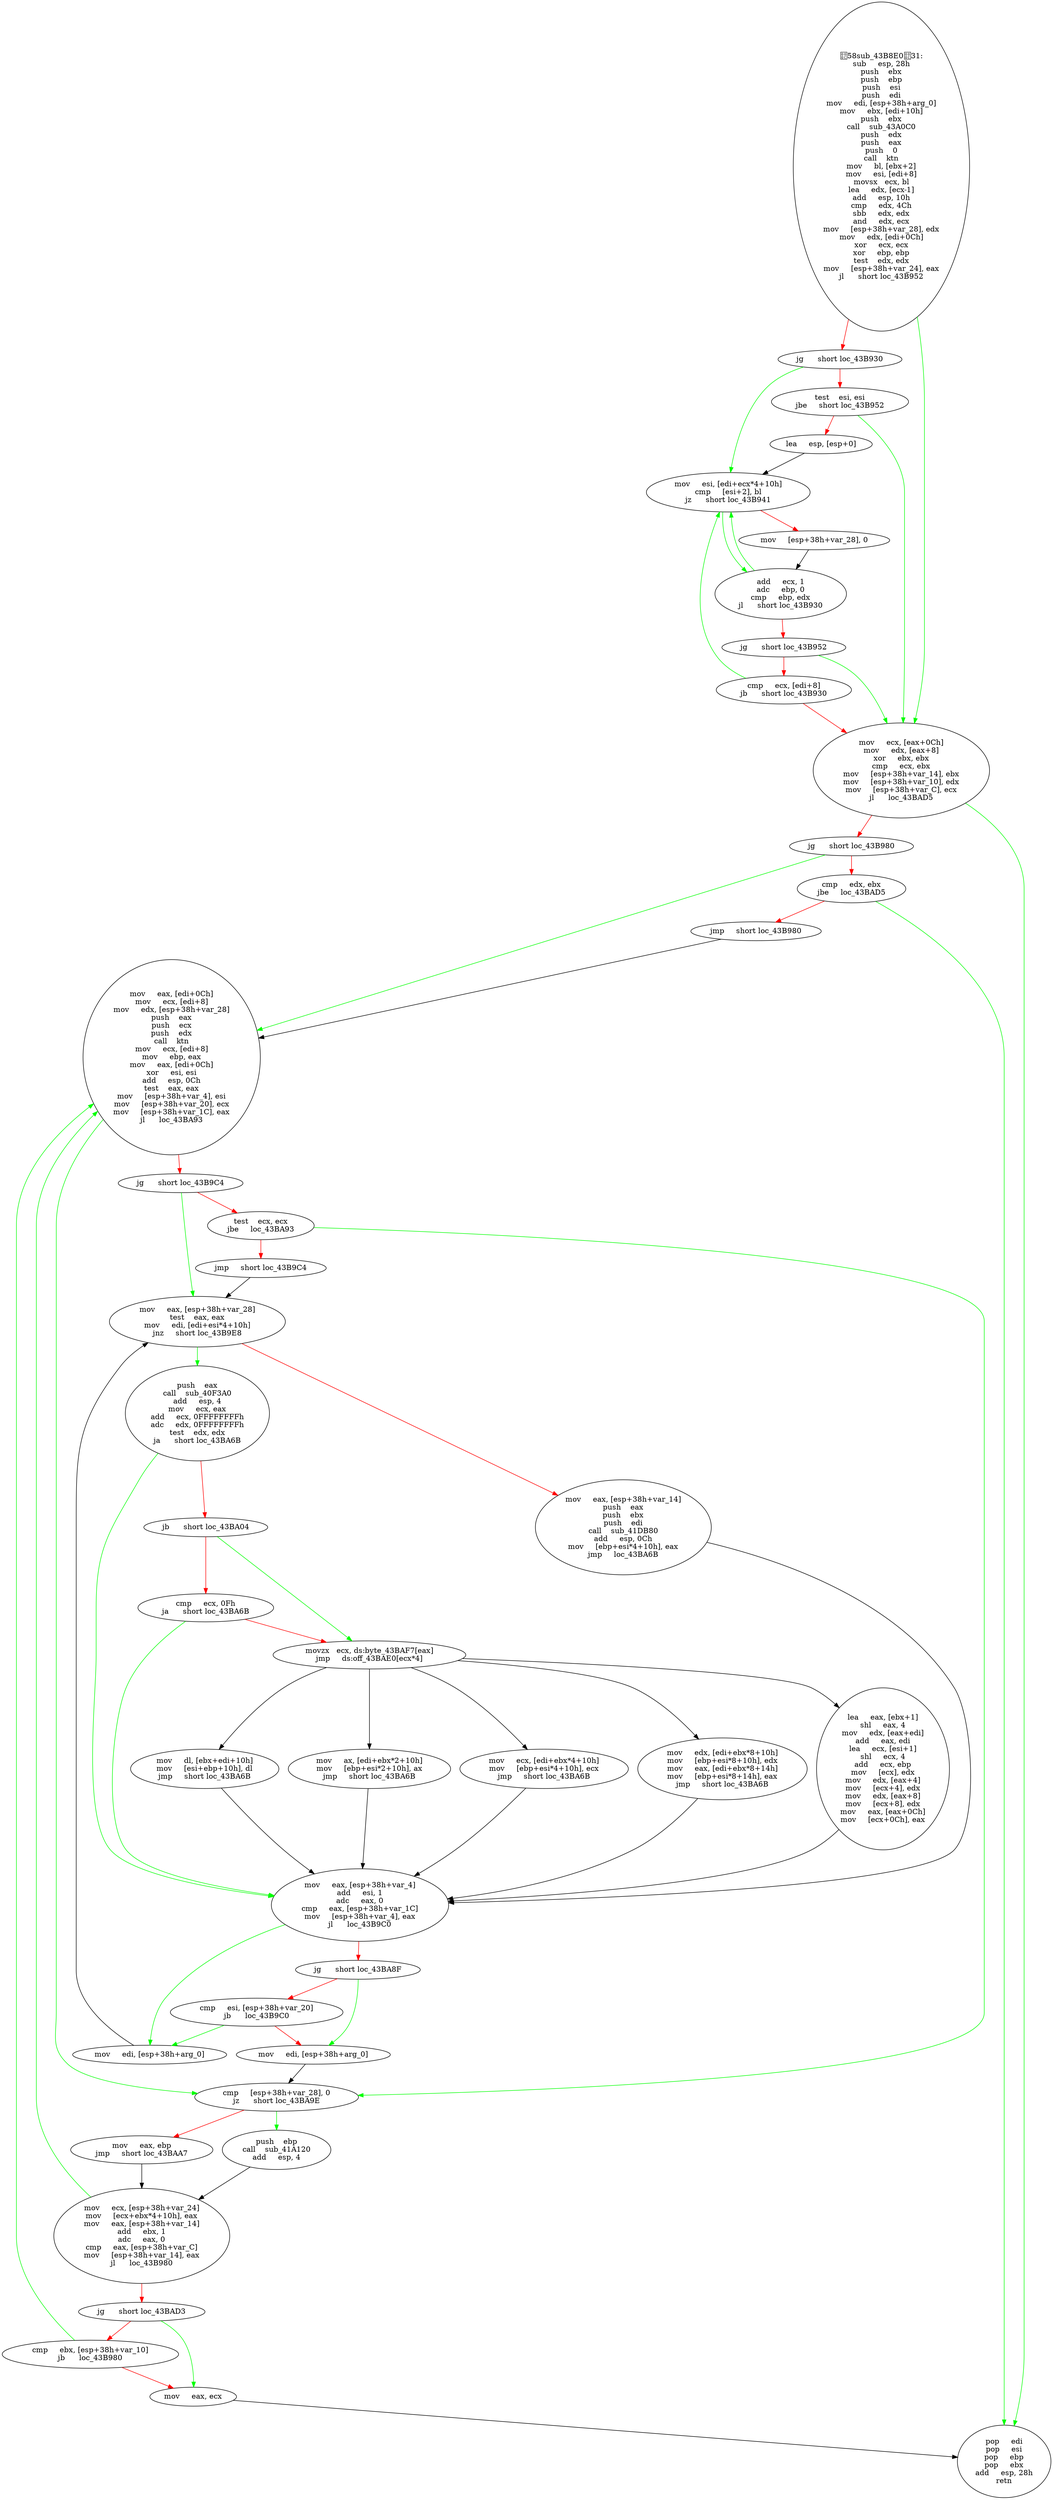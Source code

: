 digraph G{
Node0 [label = "58sub_43B8E031:
sub     esp, 28h
push    ebx
push    ebp
push    esi
push    edi
mov     edi, [esp+38h+arg_0]
mov     ebx, [edi+10h]
push    ebx
call    sub_43A0C0
push    edx
push    eax
push    0
call    ktn
mov     bl, [ebx+2]
mov     esi, [edi+8]
movsx   ecx, bl
lea     edx, [ecx-1]
add     esp, 10h
cmp     edx, 4Ch
sbb     edx, edx
and     edx, ecx
mov     [esp+38h+var_28], edx
mov     edx, [edi+0Ch]
xor     ecx, ecx
xor     ebp, ebp
test    edx, edx
mov     [esp+38h+var_24], eax
jl      short loc_43B952"]
Node1 [label = "jg      short loc_43B930"]
Node2 [label = "test    esi, esi
jbe     short loc_43B952"]
Node3 [label = "lea     esp, [esp+0]"]
Node4 [label = "mov     esi, [edi+ecx*4+10h]
cmp     [esi+2], bl
jz      short loc_43B941"]
Node5 [label = "mov     [esp+38h+var_28], 0"]
Node6 [label = "add     ecx, 1
adc     ebp, 0
cmp     ebp, edx
jl      short loc_43B930"]
Node7 [label = "jg      short loc_43B952"]
Node8 [label = "cmp     ecx, [edi+8]
jb      short loc_43B930"]
Node9 [label = "mov     ecx, [eax+0Ch]
mov     edx, [eax+8]
xor     ebx, ebx
cmp     ecx, ebx
mov     [esp+38h+var_14], ebx
mov     [esp+38h+var_10], edx
mov     [esp+38h+var_C], ecx
jl      loc_43BAD5"]
Node10 [label = "jg      short loc_43B980"]
Node11 [label = "cmp     edx, ebx
jbe     loc_43BAD5"]
Node12 [label = "jmp     short loc_43B980"]
Node13 [label = "mov     eax, [edi+0Ch]
mov     ecx, [edi+8]
mov     edx, [esp+38h+var_28]
push    eax
push    ecx
push    edx
call    ktn
mov     ecx, [edi+8]
mov     ebp, eax
mov     eax, [edi+0Ch]
xor     esi, esi
add     esp, 0Ch
test    eax, eax
mov     [esp+38h+var_4], esi
mov     [esp+38h+var_20], ecx
mov     [esp+38h+var_1C], eax
jl      loc_43BA93"]
Node14 [label = "jg      short loc_43B9C4"]
Node15 [label = "test    ecx, ecx
jbe     loc_43BA93"]
Node16 [label = "jmp     short loc_43B9C4"]
Node17 [label = "mov     edi, [esp+38h+arg_0]"]
Node18 [label = "mov     eax, [esp+38h+var_28]
test    eax, eax
mov     edi, [edi+esi*4+10h]
jnz     short loc_43B9E8"]
Node19 [label = "mov     eax, [esp+38h+var_14]
push    eax
push    ebx
push    edi
call    sub_41DB80
add     esp, 0Ch
mov     [ebp+esi*4+10h], eax
jmp     loc_43BA6B"]
Node20 [label = "push    eax
call    sub_40F3A0
add     esp, 4
mov     ecx, eax
add     ecx, 0FFFFFFFFh
adc     edx, 0FFFFFFFFh
test    edx, edx
ja      short loc_43BA6B"]
Node21 [label = "jb      short loc_43BA04"]
Node22 [label = "cmp     ecx, 0Fh
ja      short loc_43BA6B"]
Node23 [label = "movzx   ecx, ds:byte_43BAF7[eax]
jmp     ds:off_43BAE0[ecx*4]"]
Node24 [label = "mov     dl, [ebx+edi+10h]
mov     [esi+ebp+10h], dl
jmp     short loc_43BA6B"]
Node25 [label = "mov     ax, [edi+ebx*2+10h]
mov     [ebp+esi*2+10h], ax
jmp     short loc_43BA6B"]
Node26 [label = "mov     ecx, [edi+ebx*4+10h]
mov     [ebp+esi*4+10h], ecx
jmp     short loc_43BA6B"]
Node27 [label = "mov     edx, [edi+ebx*8+10h]
mov     [ebp+esi*8+10h], edx
mov     eax, [edi+ebx*8+14h]
mov     [ebp+esi*8+14h], eax
jmp     short loc_43BA6B"]
Node28 [label = "lea     eax, [ebx+1]
shl     eax, 4
mov     edx, [eax+edi]
add     eax, edi
lea     ecx, [esi+1]
shl     ecx, 4
add     ecx, ebp
mov     [ecx], edx
mov     edx, [eax+4]
mov     [ecx+4], edx
mov     edx, [eax+8]
mov     [ecx+8], edx
mov     eax, [eax+0Ch]
mov     [ecx+0Ch], eax"]
Node29 [label = "mov     eax, [esp+38h+var_4]
add     esi, 1
adc     eax, 0
cmp     eax, [esp+38h+var_1C]
mov     [esp+38h+var_4], eax
jl      loc_43B9C0"]
Node30 [label = "jg      short loc_43BA8F"]
Node31 [label = "cmp     esi, [esp+38h+var_20]
jb      loc_43B9C0"]
Node32 [label = "mov     edi, [esp+38h+arg_0]"]
Node33 [label = "cmp     [esp+38h+var_28], 0
jz      short loc_43BA9E"]
Node34 [label = "mov     eax, ebp
jmp     short loc_43BAA7"]
Node35 [label = "push    ebp
call    sub_41A120
add     esp, 4"]
Node36 [label = "mov     ecx, [esp+38h+var_24]
mov     [ecx+ebx*4+10h], eax
mov     eax, [esp+38h+var_14]
add     ebx, 1
adc     eax, 0
cmp     eax, [esp+38h+var_C]
mov     [esp+38h+var_14], eax
jl      loc_43B980"]
Node37 [label = "jg      short loc_43BAD3"]
Node38 [label = "cmp     ebx, [esp+38h+var_10]
jb      loc_43B980"]
Node39 [label = "mov     eax, ecx"]
Node40 [label = "pop     edi
pop     esi
pop     ebp
pop     ebx
add     esp, 28h
retn"]
Node0 -> Node1 [color = "red"]
Node0 -> Node9 [color = "green"]
Node1 -> Node2 [color = "red"]
Node1 -> Node4 [color = "green"]
Node2 -> Node3 [color = "red"]
Node2 -> Node9 [color = "green"]
Node3 -> Node4 [color = "black"]
Node4 -> Node5 [color = "red"]
Node4 -> Node6 [color = "green"]
Node5 -> Node6 [color = "black"]
Node6 -> Node4 [color = "green"]
Node6 -> Node7 [color = "red"]
Node7 -> Node8 [color = "red"]
Node7 -> Node9 [color = "green"]
Node8 -> Node4 [color = "green"]
Node8 -> Node9 [color = "red"]
Node9 -> Node10 [color = "red"]
Node9 -> Node40 [color = "green"]
Node10 -> Node11 [color = "red"]
Node10 -> Node13 [color = "green"]
Node11 -> Node12 [color = "red"]
Node11 -> Node40 [color = "green"]
Node12 -> Node13 [color = "black"]
Node13 -> Node14 [color = "red"]
Node13 -> Node33 [color = "green"]
Node14 -> Node15 [color = "red"]
Node14 -> Node18 [color = "green"]
Node15 -> Node16 [color = "red"]
Node15 -> Node33 [color = "green"]
Node16 -> Node18 [color = "black"]
Node17 -> Node18 [color = "black"]
Node18 -> Node19 [color = "red"]
Node18 -> Node20 [color = "green"]
Node19 -> Node29 [color = "black"]
Node20 -> Node21 [color = "red"]
Node20 -> Node29 [color = "green"]
Node21 -> Node22 [color = "red"]
Node21 -> Node23 [color = "green"]
Node22 -> Node23 [color = "red"]
Node22 -> Node29 [color = "green"]
Node23 -> Node24 [color = "black"]
Node23 -> Node25 [color = "black"]
Node23 -> Node26 [color = "black"]
Node23 -> Node27 [color = "black"]
Node23 -> Node28 [color = "black"]
Node24 -> Node29 [color = "black"]
Node25 -> Node29 [color = "black"]
Node26 -> Node29 [color = "black"]
Node27 -> Node29 [color = "black"]
Node28 -> Node29 [color = "black"]
Node29 -> Node17 [color = "green"]
Node29 -> Node30 [color = "red"]
Node30 -> Node31 [color = "red"]
Node30 -> Node32 [color = "green"]
Node31 -> Node17 [color = "green"]
Node31 -> Node32 [color = "red"]
Node32 -> Node33 [color = "black"]
Node33 -> Node34 [color = "red"]
Node33 -> Node35 [color = "green"]
Node34 -> Node36 [color = "black"]
Node35 -> Node36 [color = "black"]
Node36 -> Node13 [color = "green"]
Node36 -> Node37 [color = "red"]
Node37 -> Node38 [color = "red"]
Node37 -> Node39 [color = "green"]
Node38 -> Node13 [color = "green"]
Node38 -> Node39 [color = "red"]
Node39 -> Node40 [color = "black"]
}